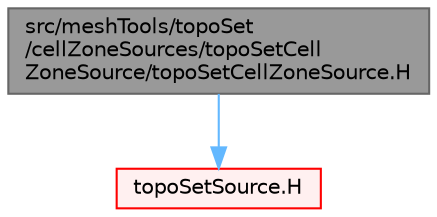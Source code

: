 digraph "src/meshTools/topoSet/cellZoneSources/topoSetCellZoneSource/topoSetCellZoneSource.H"
{
 // LATEX_PDF_SIZE
  bgcolor="transparent";
  edge [fontname=Helvetica,fontsize=10,labelfontname=Helvetica,labelfontsize=10];
  node [fontname=Helvetica,fontsize=10,shape=box,height=0.2,width=0.4];
  Node1 [id="Node000001",label="src/meshTools/topoSet\l/cellZoneSources/topoSetCell\lZoneSource/topoSetCellZoneSource.H",height=0.2,width=0.4,color="gray40", fillcolor="grey60", style="filled", fontcolor="black",tooltip=" "];
  Node1 -> Node2 [id="edge1_Node000001_Node000002",color="steelblue1",style="solid",tooltip=" "];
  Node2 [id="Node000002",label="topoSetSource.H",height=0.2,width=0.4,color="red", fillcolor="#FFF0F0", style="filled",URL="$topoSetSource_8H.html",tooltip=" "];
}
